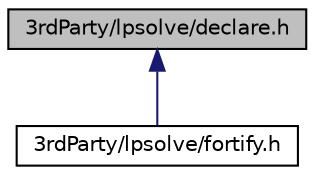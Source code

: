 digraph "3rdParty/lpsolve/declare.h"
{
  edge [fontname="Helvetica",fontsize="10",labelfontname="Helvetica",labelfontsize="10"];
  node [fontname="Helvetica",fontsize="10",shape=record];
  Node1 [label="3rdParty/lpsolve/declare.h",height=0.2,width=0.4,color="black", fillcolor="grey75", style="filled", fontcolor="black"];
  Node1 -> Node2 [dir="back",color="midnightblue",fontsize="10",style="solid",fontname="Helvetica"];
  Node2 [label="3rdParty/lpsolve/fortify.h",height=0.2,width=0.4,color="black", fillcolor="white", style="filled",URL="$d5/d9e/3rd_party_2lpsolve_2fortify_8h.html"];
}
